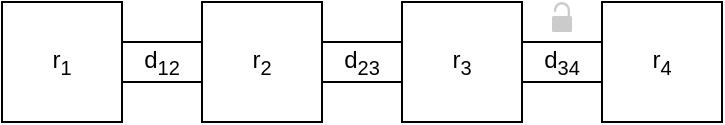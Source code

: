 <mxfile compressed="false" version="13.5.7" type="device">
  <diagram id="Lq_13Nxvut9fiGw5ObzQ" name="Page-1">
    <mxGraphModel dx="1044" dy="636" grid="1" gridSize="10" guides="1" tooltips="1" connect="1" arrows="1" fold="1" page="1" pageScale="1" pageWidth="850" pageHeight="1100" math="0" shadow="0">
      <root>
        <mxCell id="0" />
        <mxCell id="1" parent="0" />
        <mxCell id="Dh8elPb9v9UpVWmp1GM5-1" value="r&lt;sub&gt;1&lt;/sub&gt;" style="rounded=0;whiteSpace=wrap;html=1;" parent="1" vertex="1">
          <mxGeometry x="240" y="200" width="60" height="60" as="geometry" />
        </mxCell>
        <mxCell id="Dh8elPb9v9UpVWmp1GM5-2" value="r&lt;sub&gt;4&lt;/sub&gt;" style="rounded=0;whiteSpace=wrap;html=1;" parent="1" vertex="1">
          <mxGeometry x="540" y="200" width="60" height="60" as="geometry" />
        </mxCell>
        <mxCell id="Dh8elPb9v9UpVWmp1GM5-3" value="r&lt;sub&gt;3&lt;/sub&gt;" style="rounded=0;whiteSpace=wrap;html=1;" parent="1" vertex="1">
          <mxGeometry x="440" y="200" width="60" height="60" as="geometry" />
        </mxCell>
        <mxCell id="Dh8elPb9v9UpVWmp1GM5-4" value="r&lt;sub&gt;2&lt;/sub&gt;" style="rounded=0;whiteSpace=wrap;html=1;" parent="1" vertex="1">
          <mxGeometry x="340" y="200" width="60" height="60" as="geometry" />
        </mxCell>
        <mxCell id="Dh8elPb9v9UpVWmp1GM5-9" value="&lt;div&gt;d&lt;sub&gt;12&lt;/sub&gt;&lt;/div&gt;" style="rounded=0;whiteSpace=wrap;html=1;labelPosition=center;verticalLabelPosition=middle;align=center;verticalAlign=middle;" parent="1" vertex="1">
          <mxGeometry x="300" y="220" width="40" height="20" as="geometry" />
        </mxCell>
        <mxCell id="Dh8elPb9v9UpVWmp1GM5-10" value="d&lt;sub&gt;23&lt;/sub&gt;" style="rounded=0;whiteSpace=wrap;html=1;labelPosition=center;verticalLabelPosition=middle;align=center;verticalAlign=middle;" parent="1" vertex="1">
          <mxGeometry x="400" y="220" width="40" height="20" as="geometry" />
        </mxCell>
        <mxCell id="Dh8elPb9v9UpVWmp1GM5-11" value="d&lt;sub&gt;34&lt;/sub&gt;" style="rounded=0;whiteSpace=wrap;html=1;labelPosition=center;verticalLabelPosition=middle;align=center;verticalAlign=middle;" parent="1" vertex="1">
          <mxGeometry x="500" y="220" width="40" height="20" as="geometry" />
        </mxCell>
        <mxCell id="Dh8elPb9v9UpVWmp1GM5-12" value="" style="pointerEvents=1;shadow=0;dashed=0;html=1;strokeColor=none;labelPosition=center;verticalLabelPosition=bottom;verticalAlign=top;outlineConnect=0;align=center;shape=mxgraph.office.security.lock_unprotected;fillColor=#CCCBCB;" parent="1" vertex="1">
          <mxGeometry x="515" y="200" width="10" height="15" as="geometry" />
        </mxCell>
      </root>
    </mxGraphModel>
  </diagram>
</mxfile>
